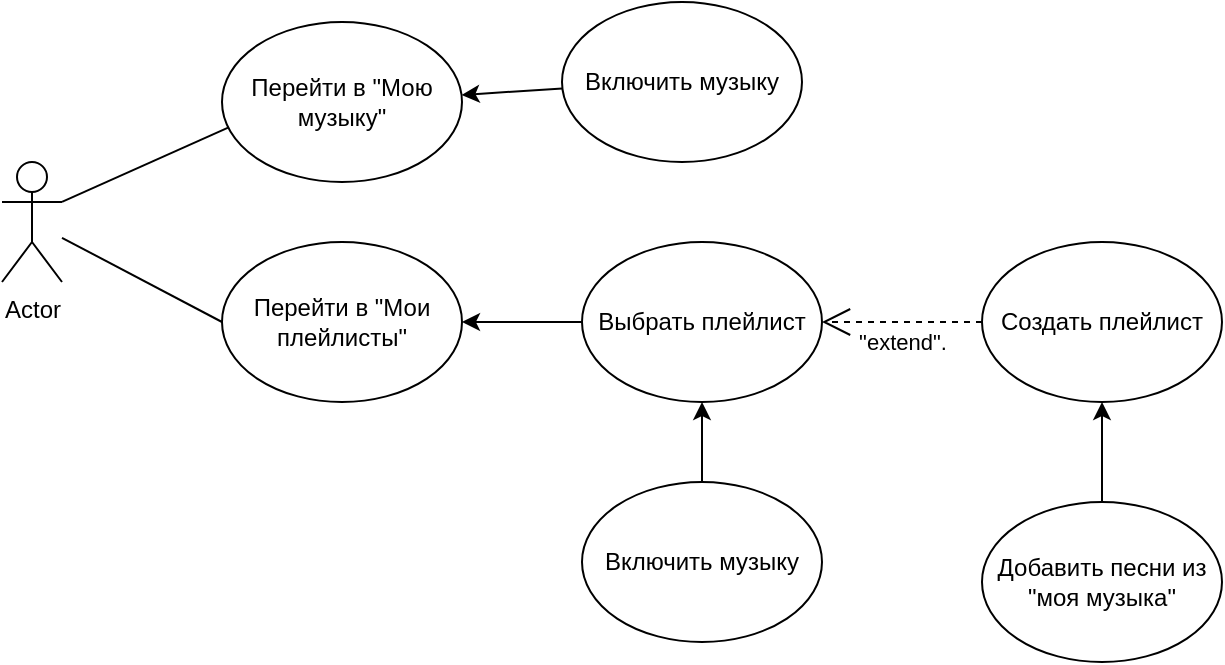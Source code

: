 <mxfile version="26.0.5">
  <diagram name="Страница — 1" id="OSdip_R_SAVRn6R-MpI1">
    <mxGraphModel dx="989" dy="539" grid="1" gridSize="10" guides="1" tooltips="1" connect="1" arrows="1" fold="1" page="1" pageScale="1" pageWidth="827" pageHeight="1169" math="0" shadow="0">
      <root>
        <mxCell id="0" />
        <mxCell id="1" parent="0" />
        <mxCell id="1n0cMs4RUWe2Yb6LNVbh-1" value="Actor" style="shape=umlActor;verticalLabelPosition=bottom;verticalAlign=top;html=1;outlineConnect=0;" vertex="1" parent="1">
          <mxGeometry x="40" y="90" width="30" height="60" as="geometry" />
        </mxCell>
        <mxCell id="1n0cMs4RUWe2Yb6LNVbh-2" value="Перейти в &quot;Мою музыку&quot;" style="ellipse;whiteSpace=wrap;html=1;" vertex="1" parent="1">
          <mxGeometry x="150" y="20" width="120" height="80" as="geometry" />
        </mxCell>
        <mxCell id="1n0cMs4RUWe2Yb6LNVbh-3" value="Перейти в &quot;Мои плейлисты&quot;" style="ellipse;whiteSpace=wrap;html=1;" vertex="1" parent="1">
          <mxGeometry x="150" y="130" width="120" height="80" as="geometry" />
        </mxCell>
        <mxCell id="1n0cMs4RUWe2Yb6LNVbh-4" value="Выбрать плейлист" style="ellipse;whiteSpace=wrap;html=1;" vertex="1" parent="1">
          <mxGeometry x="330" y="130" width="120" height="80" as="geometry" />
        </mxCell>
        <mxCell id="1n0cMs4RUWe2Yb6LNVbh-6" value="" style="endArrow=classic;html=1;rounded=0;entryX=1;entryY=0.5;entryDx=0;entryDy=0;exitX=0;exitY=0.5;exitDx=0;exitDy=0;" edge="1" parent="1" source="1n0cMs4RUWe2Yb6LNVbh-4" target="1n0cMs4RUWe2Yb6LNVbh-3">
          <mxGeometry width="50" height="50" relative="1" as="geometry">
            <mxPoint x="310" y="260" as="sourcePoint" />
            <mxPoint x="360" y="210" as="targetPoint" />
          </mxGeometry>
        </mxCell>
        <mxCell id="1n0cMs4RUWe2Yb6LNVbh-7" value="" style="endArrow=none;html=1;rounded=0;entryX=0;entryY=0.5;entryDx=0;entryDy=0;" edge="1" parent="1" source="1n0cMs4RUWe2Yb6LNVbh-1" target="1n0cMs4RUWe2Yb6LNVbh-3">
          <mxGeometry width="50" height="50" relative="1" as="geometry">
            <mxPoint x="80" y="230" as="sourcePoint" />
            <mxPoint x="130" y="180" as="targetPoint" />
          </mxGeometry>
        </mxCell>
        <mxCell id="1n0cMs4RUWe2Yb6LNVbh-8" value="" style="endArrow=none;html=1;rounded=0;entryX=0.028;entryY=0.659;entryDx=0;entryDy=0;exitX=1;exitY=0.333;exitDx=0;exitDy=0;exitPerimeter=0;entryPerimeter=0;" edge="1" parent="1" source="1n0cMs4RUWe2Yb6LNVbh-1" target="1n0cMs4RUWe2Yb6LNVbh-2">
          <mxGeometry width="50" height="50" relative="1" as="geometry">
            <mxPoint x="80" y="60" as="sourcePoint" />
            <mxPoint x="210" y="87" as="targetPoint" />
          </mxGeometry>
        </mxCell>
        <mxCell id="1n0cMs4RUWe2Yb6LNVbh-9" value="Создать плейлист" style="ellipse;whiteSpace=wrap;html=1;" vertex="1" parent="1">
          <mxGeometry x="530" y="130" width="120" height="80" as="geometry" />
        </mxCell>
        <mxCell id="1n0cMs4RUWe2Yb6LNVbh-10" value="&lt;div&gt;&quot;extend&quot;.&lt;/div&gt;" style="endArrow=open;endSize=12;dashed=1;html=1;rounded=0;" edge="1" parent="1" source="1n0cMs4RUWe2Yb6LNVbh-9" target="1n0cMs4RUWe2Yb6LNVbh-4">
          <mxGeometry y="10" width="160" relative="1" as="geometry">
            <mxPoint x="420" y="250" as="sourcePoint" />
            <mxPoint x="580" y="250" as="targetPoint" />
            <mxPoint as="offset" />
          </mxGeometry>
        </mxCell>
        <mxCell id="1n0cMs4RUWe2Yb6LNVbh-11" value="Включить музыку" style="ellipse;whiteSpace=wrap;html=1;" vertex="1" parent="1">
          <mxGeometry x="320" y="10" width="120" height="80" as="geometry" />
        </mxCell>
        <mxCell id="1n0cMs4RUWe2Yb6LNVbh-12" value="" style="endArrow=classic;html=1;rounded=0;" edge="1" parent="1" source="1n0cMs4RUWe2Yb6LNVbh-11" target="1n0cMs4RUWe2Yb6LNVbh-2">
          <mxGeometry width="50" height="50" relative="1" as="geometry">
            <mxPoint x="340" y="180" as="sourcePoint" />
            <mxPoint x="280" y="180" as="targetPoint" />
          </mxGeometry>
        </mxCell>
        <mxCell id="1n0cMs4RUWe2Yb6LNVbh-13" value="Включить музыку" style="ellipse;whiteSpace=wrap;html=1;" vertex="1" parent="1">
          <mxGeometry x="330" y="250" width="120" height="80" as="geometry" />
        </mxCell>
        <mxCell id="1n0cMs4RUWe2Yb6LNVbh-14" value="" style="endArrow=classic;html=1;rounded=0;" edge="1" parent="1" source="1n0cMs4RUWe2Yb6LNVbh-13" target="1n0cMs4RUWe2Yb6LNVbh-4">
          <mxGeometry width="50" height="50" relative="1" as="geometry">
            <mxPoint x="375" y="420.28" as="sourcePoint" />
            <mxPoint x="397.045" y="190.003" as="targetPoint" />
          </mxGeometry>
        </mxCell>
        <mxCell id="1n0cMs4RUWe2Yb6LNVbh-15" value="Добавить песни из &quot;моя музыка&quot;" style="ellipse;whiteSpace=wrap;html=1;" vertex="1" parent="1">
          <mxGeometry x="530" y="260" width="120" height="80" as="geometry" />
        </mxCell>
        <mxCell id="1n0cMs4RUWe2Yb6LNVbh-16" value="" style="endArrow=classic;html=1;rounded=0;" edge="1" parent="1" source="1n0cMs4RUWe2Yb6LNVbh-15" target="1n0cMs4RUWe2Yb6LNVbh-9">
          <mxGeometry width="50" height="50" relative="1" as="geometry">
            <mxPoint x="423" y="250" as="sourcePoint" />
            <mxPoint x="417" y="220" as="targetPoint" />
          </mxGeometry>
        </mxCell>
      </root>
    </mxGraphModel>
  </diagram>
</mxfile>
